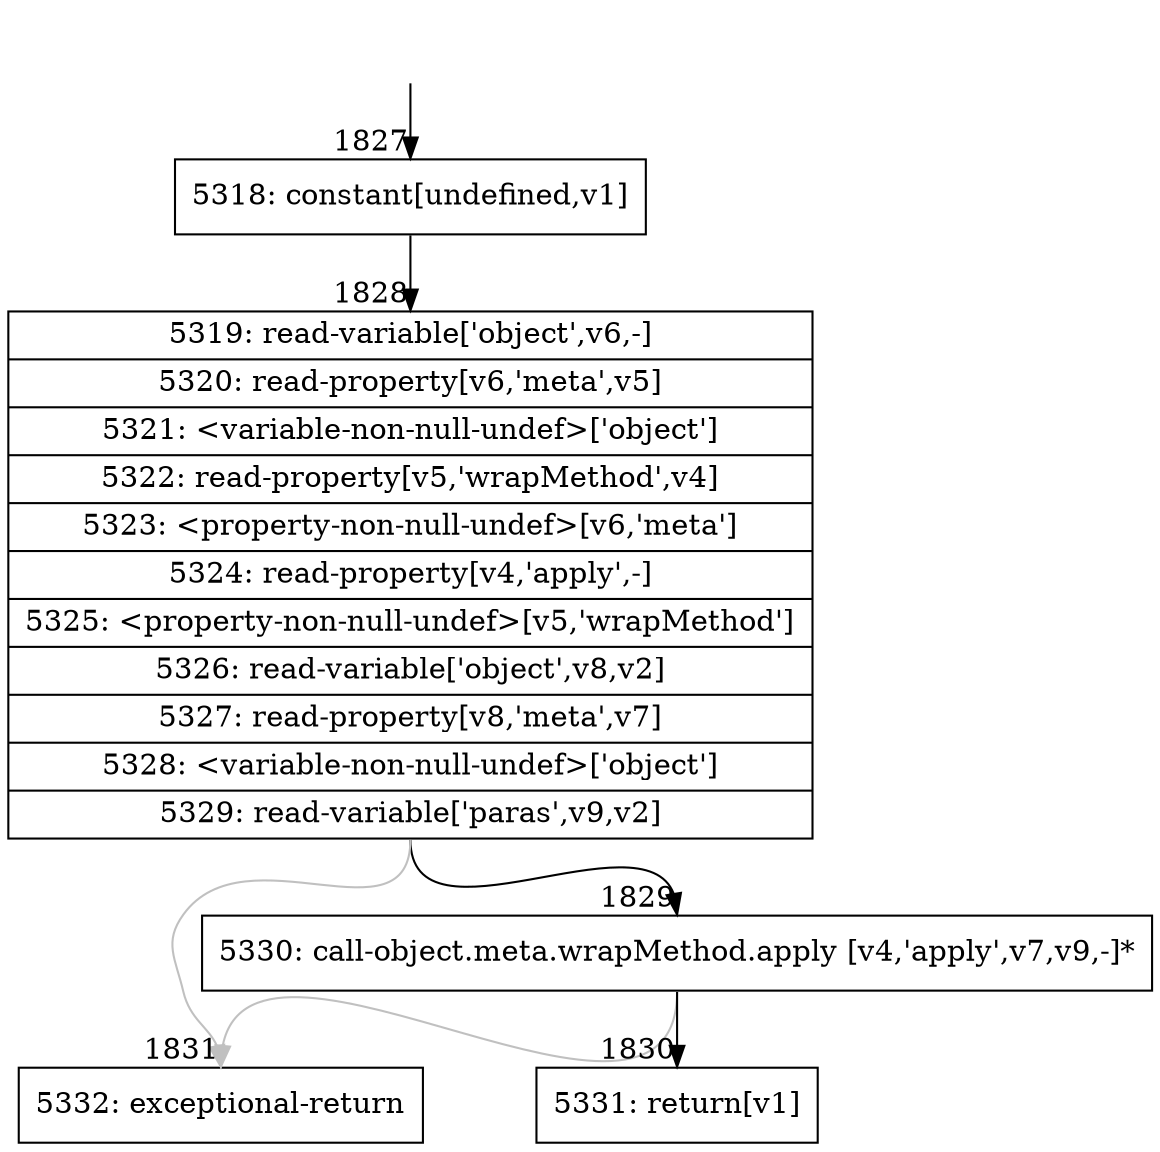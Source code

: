 digraph {
rankdir="TD"
BB_entry211[shape=none,label=""];
BB_entry211 -> BB1827 [tailport=s, headport=n, headlabel="    1827"]
BB1827 [shape=record label="{5318: constant[undefined,v1]}" ] 
BB1827 -> BB1828 [tailport=s, headport=n, headlabel="      1828"]
BB1828 [shape=record label="{5319: read-variable['object',v6,-]|5320: read-property[v6,'meta',v5]|5321: \<variable-non-null-undef\>['object']|5322: read-property[v5,'wrapMethod',v4]|5323: \<property-non-null-undef\>[v6,'meta']|5324: read-property[v4,'apply',-]|5325: \<property-non-null-undef\>[v5,'wrapMethod']|5326: read-variable['object',v8,v2]|5327: read-property[v8,'meta',v7]|5328: \<variable-non-null-undef\>['object']|5329: read-variable['paras',v9,v2]}" ] 
BB1828 -> BB1829 [tailport=s, headport=n, headlabel="      1829"]
BB1828 -> BB1831 [tailport=s, headport=n, color=gray, headlabel="      1831"]
BB1829 [shape=record label="{5330: call-object.meta.wrapMethod.apply [v4,'apply',v7,v9,-]*}" ] 
BB1829 -> BB1830 [tailport=s, headport=n, headlabel="      1830"]
BB1829 -> BB1831 [tailport=s, headport=n, color=gray]
BB1830 [shape=record label="{5331: return[v1]}" ] 
BB1831 [shape=record label="{5332: exceptional-return}" ] 
//#$~ 2087
}
